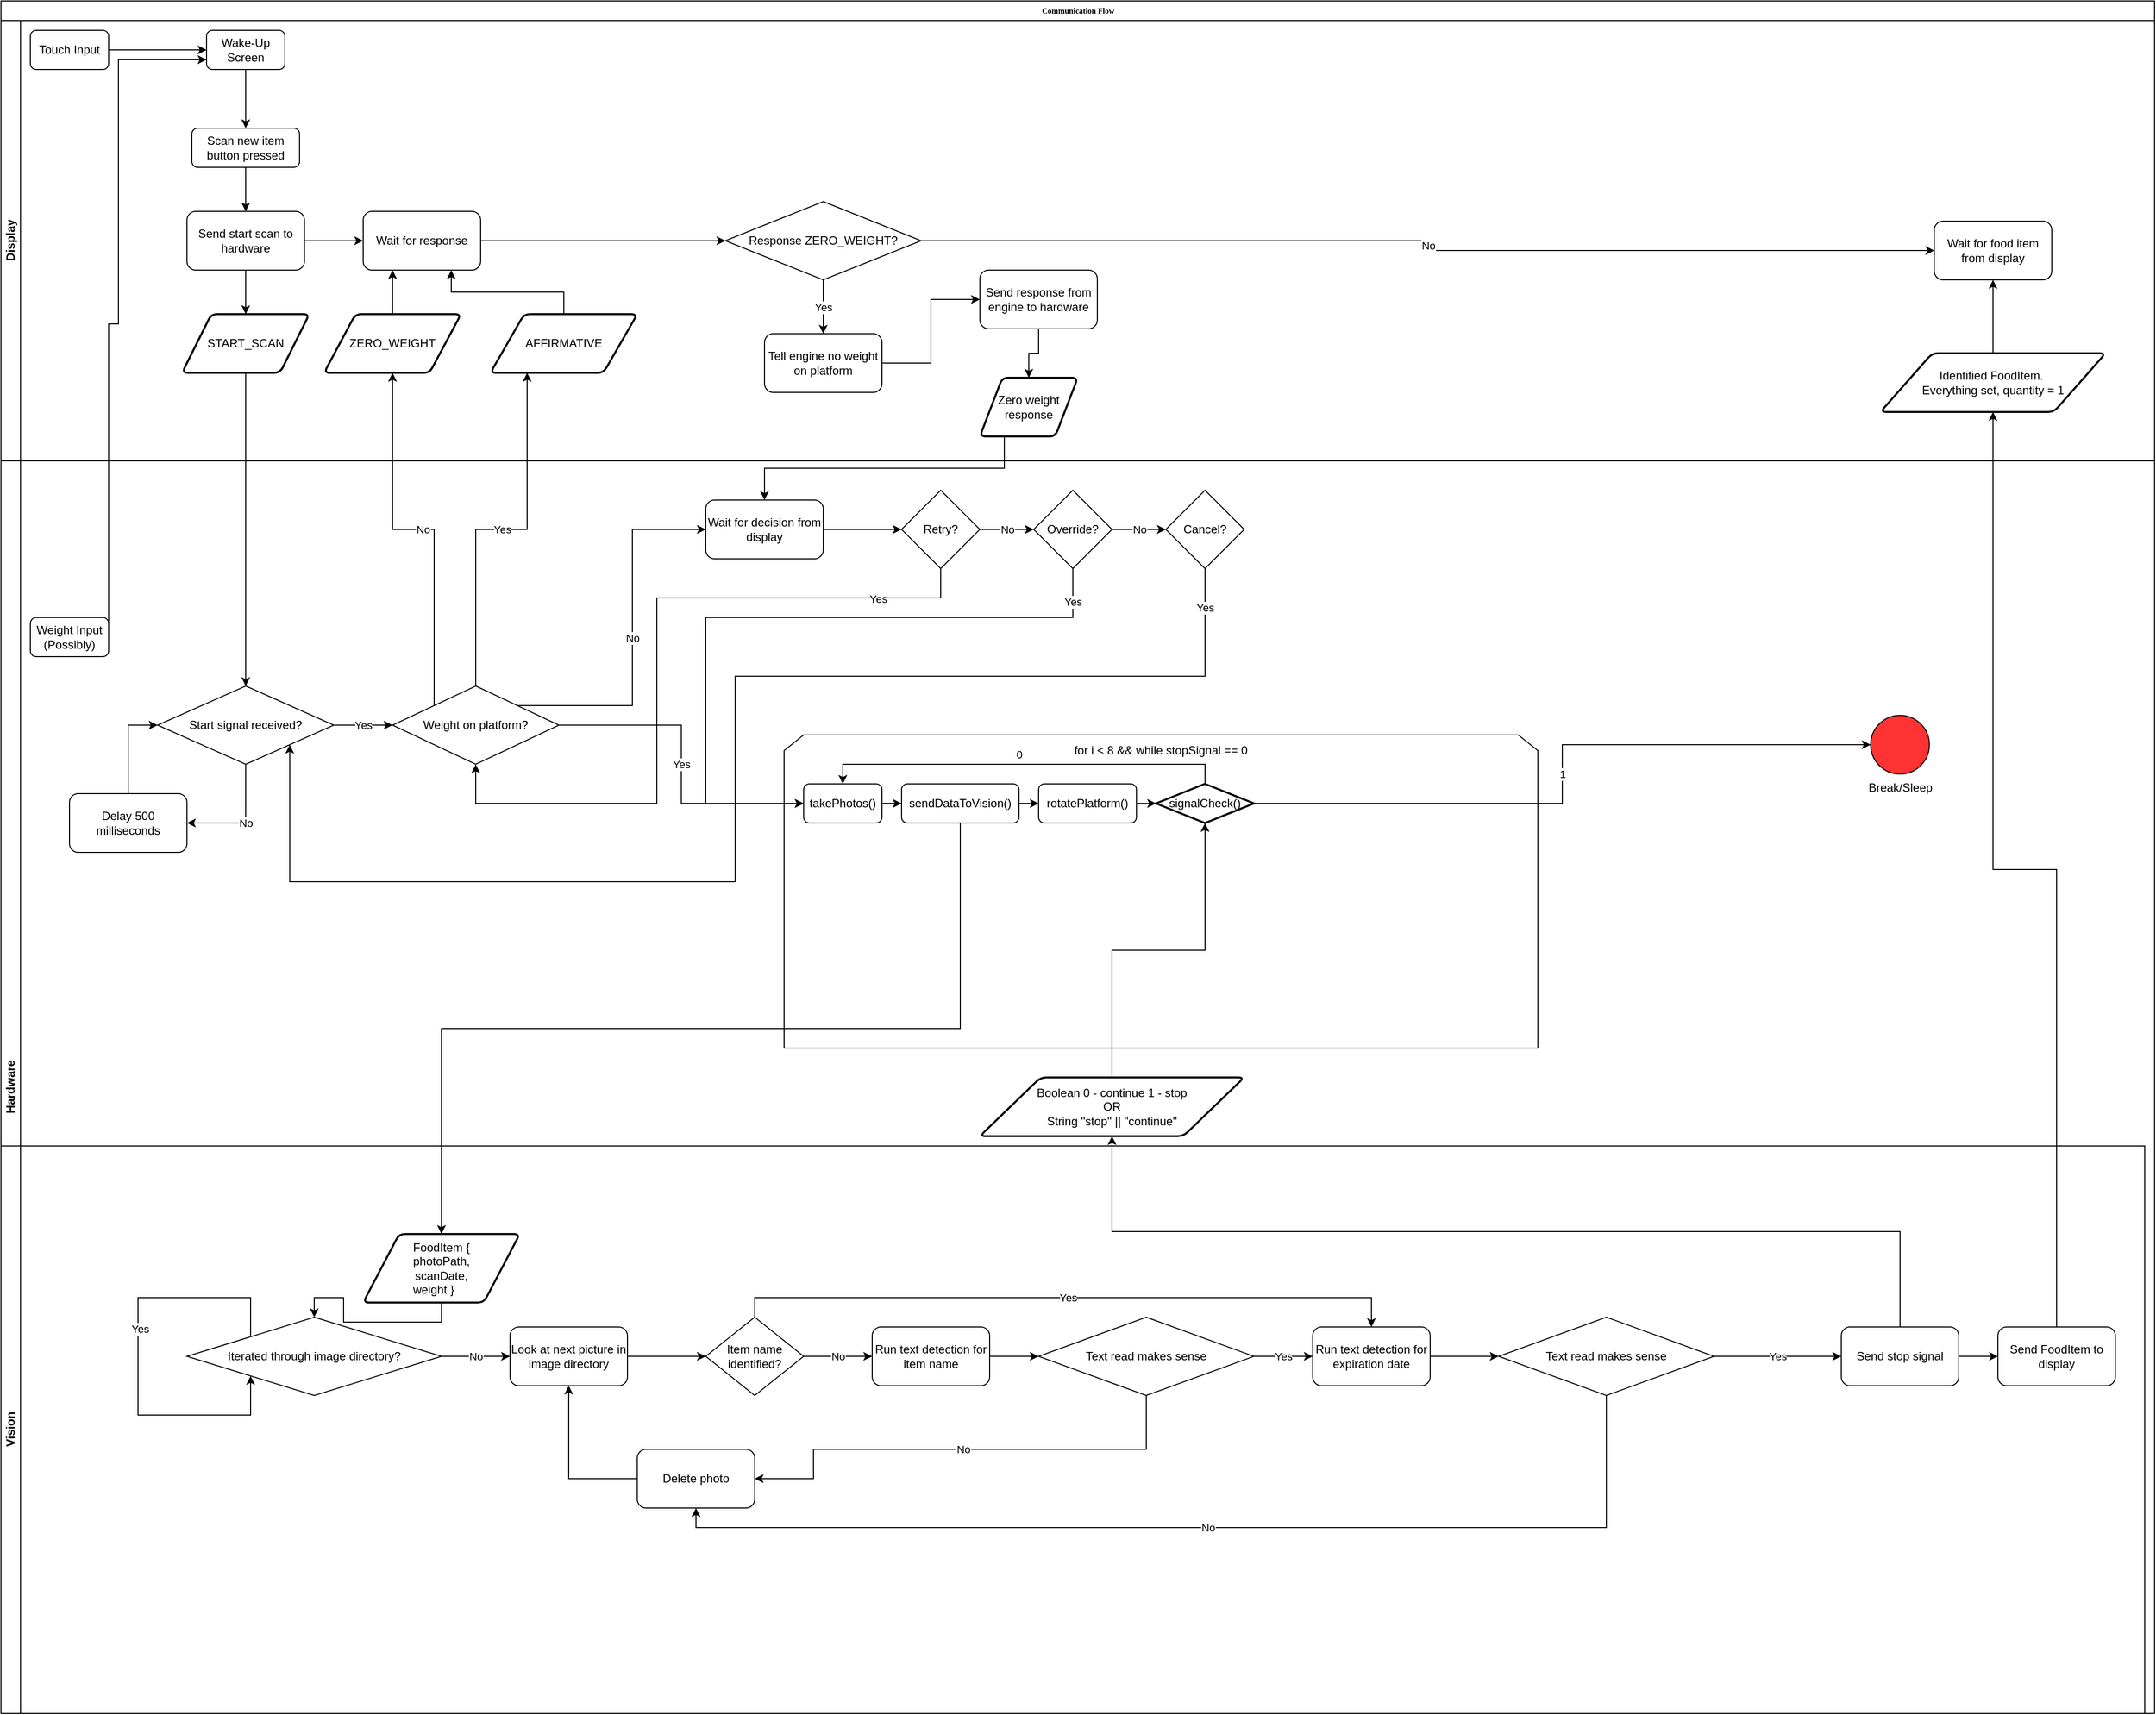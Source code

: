 <mxfile version="26.0.16">
  <diagram name="Page-1" id="c7488fd3-1785-93aa-aadb-54a6760d102a">
    <mxGraphModel dx="2893" dy="976" grid="1" gridSize="10" guides="1" tooltips="1" connect="1" arrows="1" fold="1" page="1" pageScale="1" pageWidth="1100" pageHeight="850" background="none" math="0" shadow="0">
      <root>
        <mxCell id="0" />
        <mxCell id="1" parent="0" />
        <mxCell id="2b4e8129b02d487f-1" value="Communication Flow" style="swimlane;html=1;childLayout=stackLayout;horizontal=1;startSize=20;horizontalStack=0;rounded=0;shadow=0;labelBackgroundColor=none;strokeWidth=1;fontFamily=Verdana;fontSize=8;align=center;" parent="1" vertex="1">
          <mxGeometry x="-190" y="10" width="2200" height="1750" as="geometry" />
        </mxCell>
        <mxCell id="2b4e8129b02d487f-2" value="Display" style="swimlane;html=1;startSize=20;horizontal=0;" parent="2b4e8129b02d487f-1" vertex="1">
          <mxGeometry y="20" width="2200" height="450" as="geometry" />
        </mxCell>
        <mxCell id="snoJyz_RMj4-58Zv0lQL-7" value="" style="edgeStyle=orthogonalEdgeStyle;rounded=0;orthogonalLoop=1;jettySize=auto;html=1;" parent="2b4e8129b02d487f-2" source="snoJyz_RMj4-58Zv0lQL-3" target="snoJyz_RMj4-58Zv0lQL-6" edge="1">
          <mxGeometry relative="1" as="geometry" />
        </mxCell>
        <mxCell id="snoJyz_RMj4-58Zv0lQL-3" value="Touch Input" style="rounded=1;whiteSpace=wrap;html=1;" parent="2b4e8129b02d487f-2" vertex="1">
          <mxGeometry x="30" y="10" width="80" height="40" as="geometry" />
        </mxCell>
        <mxCell id="snoJyz_RMj4-58Zv0lQL-10" value="" style="edgeStyle=orthogonalEdgeStyle;rounded=0;orthogonalLoop=1;jettySize=auto;html=1;" parent="2b4e8129b02d487f-2" source="snoJyz_RMj4-58Zv0lQL-6" target="snoJyz_RMj4-58Zv0lQL-9" edge="1">
          <mxGeometry relative="1" as="geometry" />
        </mxCell>
        <mxCell id="snoJyz_RMj4-58Zv0lQL-6" value="Wake-Up Screen" style="rounded=1;whiteSpace=wrap;html=1;" parent="2b4e8129b02d487f-2" vertex="1">
          <mxGeometry x="210" y="10" width="80" height="40" as="geometry" />
        </mxCell>
        <mxCell id="L5MZphcRV6BKSnFkt7Z3-19" style="edgeStyle=orthogonalEdgeStyle;rounded=0;orthogonalLoop=1;jettySize=auto;html=1;exitX=0.5;exitY=1;exitDx=0;exitDy=0;entryX=0.5;entryY=0;entryDx=0;entryDy=0;" edge="1" parent="2b4e8129b02d487f-2" source="snoJyz_RMj4-58Zv0lQL-9" target="L5MZphcRV6BKSnFkt7Z3-18">
          <mxGeometry relative="1" as="geometry" />
        </mxCell>
        <mxCell id="snoJyz_RMj4-58Zv0lQL-9" value="Scan new item button pressed" style="rounded=1;whiteSpace=wrap;html=1;" parent="2b4e8129b02d487f-2" vertex="1">
          <mxGeometry x="195" y="110" width="110" height="40" as="geometry" />
        </mxCell>
        <mxCell id="L5MZphcRV6BKSnFkt7Z3-36" style="edgeStyle=orthogonalEdgeStyle;rounded=0;orthogonalLoop=1;jettySize=auto;html=1;exitX=0.5;exitY=0;exitDx=0;exitDy=0;entryX=0.5;entryY=1;entryDx=0;entryDy=0;" edge="1" parent="2b4e8129b02d487f-2" source="wfJeZkwtzijaD64bfVtk-56" target="L5MZphcRV6BKSnFkt7Z3-34">
          <mxGeometry relative="1" as="geometry" />
        </mxCell>
        <mxCell id="wfJeZkwtzijaD64bfVtk-56" value="&lt;div&gt;Identified FoodItem.&amp;nbsp;&lt;/div&gt;&lt;div&gt;Everything set, quantity = 1&lt;/div&gt;" style="shape=parallelogram;html=1;strokeWidth=2;perimeter=parallelogramPerimeter;whiteSpace=wrap;rounded=1;arcSize=12;size=0.23;" parent="2b4e8129b02d487f-2" vertex="1">
          <mxGeometry x="1920" y="340" width="230" height="60" as="geometry" />
        </mxCell>
        <mxCell id="L5MZphcRV6BKSnFkt7Z3-13" value="START_SCAN" style="shape=parallelogram;html=1;strokeWidth=2;perimeter=parallelogramPerimeter;whiteSpace=wrap;rounded=1;arcSize=12;size=0.23;" vertex="1" parent="2b4e8129b02d487f-2">
          <mxGeometry x="185" y="300" width="130" height="60" as="geometry" />
        </mxCell>
        <mxCell id="L5MZphcRV6BKSnFkt7Z3-20" style="edgeStyle=orthogonalEdgeStyle;rounded=0;orthogonalLoop=1;jettySize=auto;html=1;exitX=0.5;exitY=1;exitDx=0;exitDy=0;entryX=0.5;entryY=0;entryDx=0;entryDy=0;" edge="1" parent="2b4e8129b02d487f-2" source="L5MZphcRV6BKSnFkt7Z3-18" target="L5MZphcRV6BKSnFkt7Z3-13">
          <mxGeometry relative="1" as="geometry" />
        </mxCell>
        <mxCell id="L5MZphcRV6BKSnFkt7Z3-22" style="edgeStyle=orthogonalEdgeStyle;rounded=0;orthogonalLoop=1;jettySize=auto;html=1;exitX=1;exitY=0.5;exitDx=0;exitDy=0;entryX=0;entryY=0.5;entryDx=0;entryDy=0;" edge="1" parent="2b4e8129b02d487f-2" source="L5MZphcRV6BKSnFkt7Z3-18" target="L5MZphcRV6BKSnFkt7Z3-21">
          <mxGeometry relative="1" as="geometry" />
        </mxCell>
        <mxCell id="L5MZphcRV6BKSnFkt7Z3-18" value="Send start scan to hardware" style="rounded=1;whiteSpace=wrap;html=1;" vertex="1" parent="2b4e8129b02d487f-2">
          <mxGeometry x="190" y="195" width="120" height="60" as="geometry" />
        </mxCell>
        <mxCell id="L5MZphcRV6BKSnFkt7Z3-31" style="edgeStyle=orthogonalEdgeStyle;rounded=0;orthogonalLoop=1;jettySize=auto;html=1;exitX=1;exitY=0.5;exitDx=0;exitDy=0;entryX=0;entryY=0.5;entryDx=0;entryDy=0;" edge="1" parent="2b4e8129b02d487f-2" source="L5MZphcRV6BKSnFkt7Z3-21" target="L5MZphcRV6BKSnFkt7Z3-30">
          <mxGeometry relative="1" as="geometry" />
        </mxCell>
        <mxCell id="L5MZphcRV6BKSnFkt7Z3-21" value="Wait for response" style="rounded=1;whiteSpace=wrap;html=1;" vertex="1" parent="2b4e8129b02d487f-2">
          <mxGeometry x="370" y="195" width="120" height="60" as="geometry" />
        </mxCell>
        <mxCell id="L5MZphcRV6BKSnFkt7Z3-26" style="edgeStyle=orthogonalEdgeStyle;rounded=0;orthogonalLoop=1;jettySize=auto;html=1;exitX=0.5;exitY=0;exitDx=0;exitDy=0;entryX=0.25;entryY=1;entryDx=0;entryDy=0;" edge="1" parent="2b4e8129b02d487f-2" source="L5MZphcRV6BKSnFkt7Z3-24" target="L5MZphcRV6BKSnFkt7Z3-21">
          <mxGeometry relative="1" as="geometry" />
        </mxCell>
        <mxCell id="L5MZphcRV6BKSnFkt7Z3-24" value="ZERO_WEIGHT" style="shape=parallelogram;html=1;strokeWidth=2;perimeter=parallelogramPerimeter;whiteSpace=wrap;rounded=1;arcSize=12;size=0.23;" vertex="1" parent="2b4e8129b02d487f-2">
          <mxGeometry x="330" y="300" width="140" height="60" as="geometry" />
        </mxCell>
        <mxCell id="L5MZphcRV6BKSnFkt7Z3-29" style="edgeStyle=orthogonalEdgeStyle;rounded=0;orthogonalLoop=1;jettySize=auto;html=1;exitX=0.5;exitY=0;exitDx=0;exitDy=0;entryX=0.75;entryY=1;entryDx=0;entryDy=0;" edge="1" parent="2b4e8129b02d487f-2" source="L5MZphcRV6BKSnFkt7Z3-27" target="L5MZphcRV6BKSnFkt7Z3-21">
          <mxGeometry relative="1" as="geometry" />
        </mxCell>
        <mxCell id="L5MZphcRV6BKSnFkt7Z3-27" value="AFFIRMATIVE" style="shape=parallelogram;html=1;strokeWidth=2;perimeter=parallelogramPerimeter;whiteSpace=wrap;rounded=1;arcSize=12;size=0.23;" vertex="1" parent="2b4e8129b02d487f-2">
          <mxGeometry x="500" y="300" width="150" height="60" as="geometry" />
        </mxCell>
        <mxCell id="L5MZphcRV6BKSnFkt7Z3-35" value="No" style="edgeStyle=orthogonalEdgeStyle;rounded=0;orthogonalLoop=1;jettySize=auto;html=1;exitX=1;exitY=0.5;exitDx=0;exitDy=0;entryX=0;entryY=0.5;entryDx=0;entryDy=0;" edge="1" parent="2b4e8129b02d487f-2" source="L5MZphcRV6BKSnFkt7Z3-30" target="L5MZphcRV6BKSnFkt7Z3-34">
          <mxGeometry relative="1" as="geometry" />
        </mxCell>
        <mxCell id="L5MZphcRV6BKSnFkt7Z3-38" value="Yes" style="edgeStyle=orthogonalEdgeStyle;rounded=0;orthogonalLoop=1;jettySize=auto;html=1;exitX=0.5;exitY=1;exitDx=0;exitDy=0;entryX=0.5;entryY=0;entryDx=0;entryDy=0;" edge="1" parent="2b4e8129b02d487f-2" source="L5MZphcRV6BKSnFkt7Z3-30" target="L5MZphcRV6BKSnFkt7Z3-32">
          <mxGeometry relative="1" as="geometry" />
        </mxCell>
        <mxCell id="L5MZphcRV6BKSnFkt7Z3-30" value="Response ZERO_WEIGHT?" style="rhombus;whiteSpace=wrap;html=1;" vertex="1" parent="2b4e8129b02d487f-2">
          <mxGeometry x="740" y="185" width="200" height="80" as="geometry" />
        </mxCell>
        <mxCell id="L5MZphcRV6BKSnFkt7Z3-43" style="edgeStyle=orthogonalEdgeStyle;rounded=0;orthogonalLoop=1;jettySize=auto;html=1;exitX=1;exitY=0.5;exitDx=0;exitDy=0;entryX=0;entryY=0.5;entryDx=0;entryDy=0;" edge="1" parent="2b4e8129b02d487f-2" source="L5MZphcRV6BKSnFkt7Z3-32" target="L5MZphcRV6BKSnFkt7Z3-44">
          <mxGeometry relative="1" as="geometry">
            <mxPoint x="1000" y="350" as="targetPoint" />
          </mxGeometry>
        </mxCell>
        <mxCell id="L5MZphcRV6BKSnFkt7Z3-32" value="Tell engine no weight on platform" style="rounded=1;whiteSpace=wrap;html=1;" vertex="1" parent="2b4e8129b02d487f-2">
          <mxGeometry x="780" y="320" width="120" height="60" as="geometry" />
        </mxCell>
        <mxCell id="L5MZphcRV6BKSnFkt7Z3-34" value="Wait for food item from display" style="rounded=1;whiteSpace=wrap;html=1;" vertex="1" parent="2b4e8129b02d487f-2">
          <mxGeometry x="1975" y="205" width="120" height="60" as="geometry" />
        </mxCell>
        <mxCell id="L5MZphcRV6BKSnFkt7Z3-47" style="edgeStyle=orthogonalEdgeStyle;rounded=0;orthogonalLoop=1;jettySize=auto;html=1;exitX=0.5;exitY=1;exitDx=0;exitDy=0;entryX=0.5;entryY=0;entryDx=0;entryDy=0;" edge="1" parent="2b4e8129b02d487f-2" source="L5MZphcRV6BKSnFkt7Z3-44" target="L5MZphcRV6BKSnFkt7Z3-46">
          <mxGeometry relative="1" as="geometry" />
        </mxCell>
        <mxCell id="L5MZphcRV6BKSnFkt7Z3-44" value="Send response from engine to hardware" style="rounded=1;whiteSpace=wrap;html=1;" vertex="1" parent="2b4e8129b02d487f-2">
          <mxGeometry x="1000" y="255" width="120" height="60" as="geometry" />
        </mxCell>
        <mxCell id="L5MZphcRV6BKSnFkt7Z3-46" value="Zero weight response" style="shape=parallelogram;html=1;strokeWidth=2;perimeter=parallelogramPerimeter;whiteSpace=wrap;rounded=1;arcSize=12;size=0.23;" vertex="1" parent="2b4e8129b02d487f-2">
          <mxGeometry x="1000" y="365" width="100" height="60" as="geometry" />
        </mxCell>
        <mxCell id="snoJyz_RMj4-58Zv0lQL-8" style="edgeStyle=orthogonalEdgeStyle;rounded=0;orthogonalLoop=1;jettySize=auto;html=1;exitX=1;exitY=0.5;exitDx=0;exitDy=0;entryX=0;entryY=0.75;entryDx=0;entryDy=0;" parent="2b4e8129b02d487f-1" source="snoJyz_RMj4-58Zv0lQL-5" target="snoJyz_RMj4-58Zv0lQL-6" edge="1">
          <mxGeometry relative="1" as="geometry">
            <Array as="points">
              <mxPoint x="120" y="330" />
              <mxPoint x="120" y="60" />
            </Array>
          </mxGeometry>
        </mxCell>
        <mxCell id="L5MZphcRV6BKSnFkt7Z3-15" style="edgeStyle=orthogonalEdgeStyle;rounded=0;orthogonalLoop=1;jettySize=auto;html=1;exitX=0.5;exitY=1;exitDx=0;exitDy=0;entryX=0.5;entryY=0;entryDx=0;entryDy=0;" edge="1" parent="2b4e8129b02d487f-1" source="L5MZphcRV6BKSnFkt7Z3-13" target="L5MZphcRV6BKSnFkt7Z3-4">
          <mxGeometry relative="1" as="geometry" />
        </mxCell>
        <mxCell id="L5MZphcRV6BKSnFkt7Z3-25" value="No" style="edgeStyle=orthogonalEdgeStyle;rounded=0;orthogonalLoop=1;jettySize=auto;html=1;exitX=0;exitY=0;exitDx=0;exitDy=0;entryX=0.5;entryY=1;entryDx=0;entryDy=0;" edge="1" parent="2b4e8129b02d487f-1" source="L5MZphcRV6BKSnFkt7Z3-9" target="L5MZphcRV6BKSnFkt7Z3-24">
          <mxGeometry relative="1" as="geometry" />
        </mxCell>
        <mxCell id="L5MZphcRV6BKSnFkt7Z3-28" value="Yes" style="edgeStyle=orthogonalEdgeStyle;rounded=0;orthogonalLoop=1;jettySize=auto;html=1;exitX=0.5;exitY=0;exitDx=0;exitDy=0;entryX=0.25;entryY=1;entryDx=0;entryDy=0;" edge="1" parent="2b4e8129b02d487f-1" source="L5MZphcRV6BKSnFkt7Z3-9" target="L5MZphcRV6BKSnFkt7Z3-27">
          <mxGeometry relative="1" as="geometry" />
        </mxCell>
        <mxCell id="wfJeZkwtzijaD64bfVtk-60" style="edgeStyle=orthogonalEdgeStyle;rounded=0;orthogonalLoop=1;jettySize=auto;html=1;exitX=0.5;exitY=0;exitDx=0;exitDy=0;entryX=0.5;entryY=1;entryDx=0;entryDy=0;" parent="2b4e8129b02d487f-1" source="wfJeZkwtzijaD64bfVtk-58" target="wfJeZkwtzijaD64bfVtk-56" edge="1">
          <mxGeometry relative="1" as="geometry" />
        </mxCell>
        <mxCell id="L5MZphcRV6BKSnFkt7Z3-48" style="edgeStyle=orthogonalEdgeStyle;rounded=0;orthogonalLoop=1;jettySize=auto;html=1;exitX=0.25;exitY=1;exitDx=0;exitDy=0;entryX=0.5;entryY=0;entryDx=0;entryDy=0;" edge="1" parent="2b4e8129b02d487f-1" source="L5MZphcRV6BKSnFkt7Z3-46" target="L5MZphcRV6BKSnFkt7Z3-40">
          <mxGeometry relative="1" as="geometry" />
        </mxCell>
        <mxCell id="2b4e8129b02d487f-3" value="Hardware" style="swimlane;html=1;startSize=20;horizontal=0;" parent="2b4e8129b02d487f-1" vertex="1">
          <mxGeometry y="470" width="2200" height="1280" as="geometry" />
        </mxCell>
        <mxCell id="snoJyz_RMj4-58Zv0lQL-30" value="for i &amp;lt; 8 &amp;amp;&amp;amp; while stopSignal == 0&lt;div style=&quot;forced-color-adjust: none;&quot;&gt;&lt;br&gt;&lt;/div&gt;&lt;div style=&quot;forced-color-adjust: none;&quot;&gt;&lt;br&gt;&lt;/div&gt;&lt;div style=&quot;forced-color-adjust: none;&quot;&gt;&lt;br&gt;&lt;/div&gt;&lt;div style=&quot;forced-color-adjust: none;&quot;&gt;&lt;br&gt;&lt;/div&gt;&lt;div style=&quot;forced-color-adjust: none;&quot;&gt;&lt;br&gt;&lt;/div&gt;&lt;div style=&quot;forced-color-adjust: none;&quot;&gt;&lt;br&gt;&lt;/div&gt;&lt;div style=&quot;forced-color-adjust: none;&quot;&gt;&lt;br&gt;&lt;/div&gt;&lt;div style=&quot;forced-color-adjust: none;&quot;&gt;&lt;br&gt;&lt;/div&gt;&lt;div style=&quot;forced-color-adjust: none;&quot;&gt;&lt;br&gt;&lt;/div&gt;&lt;div style=&quot;forced-color-adjust: none;&quot;&gt;&lt;br&gt;&lt;/div&gt;&lt;div style=&quot;forced-color-adjust: none;&quot;&gt;&lt;br&gt;&lt;/div&gt;&lt;div style=&quot;forced-color-adjust: none;&quot;&gt;&lt;br&gt;&lt;/div&gt;&lt;div style=&quot;forced-color-adjust: none;&quot;&gt;&lt;br&gt;&lt;/div&gt;&lt;div style=&quot;forced-color-adjust: none;&quot;&gt;&lt;br&gt;&lt;/div&gt;&lt;div style=&quot;forced-color-adjust: none;&quot;&gt;&lt;br style=&quot;forced-color-adjust: none;&quot;&gt;&lt;/div&gt;&lt;div style=&quot;forced-color-adjust: none;&quot;&gt;&lt;br style=&quot;forced-color-adjust: none;&quot;&gt;&lt;/div&gt;&lt;div style=&quot;forced-color-adjust: none;&quot;&gt;&lt;br style=&quot;forced-color-adjust: none;&quot;&gt;&lt;/div&gt;&lt;div style=&quot;forced-color-adjust: none;&quot;&gt;&lt;br style=&quot;forced-color-adjust: none;&quot;&gt;&lt;/div&gt;&lt;div style=&quot;forced-color-adjust: none;&quot;&gt;&lt;br style=&quot;forced-color-adjust: none;&quot;&gt;&lt;/div&gt;&lt;div style=&quot;forced-color-adjust: none;&quot;&gt;&lt;br&gt;&lt;/div&gt;" style="shape=loopLimit;whiteSpace=wrap;html=1;" parent="2b4e8129b02d487f-3" vertex="1">
          <mxGeometry x="800" y="280" width="770" height="320" as="geometry" />
        </mxCell>
        <mxCell id="snoJyz_RMj4-58Zv0lQL-5" value="Weight Input&lt;div&gt;(Possibly)&lt;/div&gt;" style="rounded=1;whiteSpace=wrap;html=1;" parent="2b4e8129b02d487f-3" vertex="1">
          <mxGeometry x="30" y="160" width="80" height="40" as="geometry" />
        </mxCell>
        <mxCell id="snoJyz_RMj4-58Zv0lQL-24" value="" style="edgeStyle=orthogonalEdgeStyle;rounded=0;orthogonalLoop=1;jettySize=auto;html=1;" parent="2b4e8129b02d487f-3" source="snoJyz_RMj4-58Zv0lQL-21" target="snoJyz_RMj4-58Zv0lQL-22" edge="1">
          <mxGeometry relative="1" as="geometry" />
        </mxCell>
        <mxCell id="snoJyz_RMj4-58Zv0lQL-21" value="takePhotos()" style="rounded=1;whiteSpace=wrap;html=1;" parent="2b4e8129b02d487f-3" vertex="1">
          <mxGeometry x="820" y="330" width="80" height="40" as="geometry" />
        </mxCell>
        <mxCell id="snoJyz_RMj4-58Zv0lQL-25" value="" style="edgeStyle=orthogonalEdgeStyle;rounded=0;orthogonalLoop=1;jettySize=auto;html=1;" parent="2b4e8129b02d487f-3" source="snoJyz_RMj4-58Zv0lQL-22" target="snoJyz_RMj4-58Zv0lQL-23" edge="1">
          <mxGeometry relative="1" as="geometry" />
        </mxCell>
        <mxCell id="snoJyz_RMj4-58Zv0lQL-22" value="sendDataToVision()" style="rounded=1;whiteSpace=wrap;html=1;" parent="2b4e8129b02d487f-3" vertex="1">
          <mxGeometry x="920" y="330" width="120" height="40" as="geometry" />
        </mxCell>
        <mxCell id="snoJyz_RMj4-58Zv0lQL-34" value="" style="edgeStyle=orthogonalEdgeStyle;rounded=0;orthogonalLoop=1;jettySize=auto;html=1;" parent="2b4e8129b02d487f-3" source="snoJyz_RMj4-58Zv0lQL-23" target="snoJyz_RMj4-58Zv0lQL-28" edge="1">
          <mxGeometry relative="1" as="geometry" />
        </mxCell>
        <mxCell id="snoJyz_RMj4-58Zv0lQL-23" value="rotatePlatform()" style="rounded=1;whiteSpace=wrap;html=1;" parent="2b4e8129b02d487f-3" vertex="1">
          <mxGeometry x="1060" y="330" width="100" height="40" as="geometry" />
        </mxCell>
        <mxCell id="snoJyz_RMj4-58Zv0lQL-35" value="0" style="edgeStyle=orthogonalEdgeStyle;rounded=0;orthogonalLoop=1;jettySize=auto;html=1;exitX=0.5;exitY=0;exitDx=0;exitDy=0;exitPerimeter=0;entryX=0.5;entryY=0;entryDx=0;entryDy=0;" parent="2b4e8129b02d487f-3" source="snoJyz_RMj4-58Zv0lQL-28" target="snoJyz_RMj4-58Zv0lQL-21" edge="1">
          <mxGeometry x="0.024" y="-10" relative="1" as="geometry">
            <mxPoint as="offset" />
            <Array as="points">
              <mxPoint x="1230" y="310" />
              <mxPoint x="860" y="310" />
            </Array>
          </mxGeometry>
        </mxCell>
        <mxCell id="snoJyz_RMj4-58Zv0lQL-37" value="1" style="edgeStyle=orthogonalEdgeStyle;rounded=0;orthogonalLoop=1;jettySize=auto;html=1;entryX=0;entryY=0.5;entryDx=0;entryDy=0;entryPerimeter=0;" parent="2b4e8129b02d487f-3" source="snoJyz_RMj4-58Zv0lQL-28" target="snoJyz_RMj4-58Zv0lQL-36" edge="1">
          <mxGeometry relative="1" as="geometry">
            <mxPoint x="790" y="290" as="targetPoint" />
          </mxGeometry>
        </mxCell>
        <mxCell id="snoJyz_RMj4-58Zv0lQL-28" value="signalCheck()" style="strokeWidth=2;html=1;shape=mxgraph.flowchart.decision;whiteSpace=wrap;" parent="2b4e8129b02d487f-3" vertex="1">
          <mxGeometry x="1180" y="330" width="100" height="40" as="geometry" />
        </mxCell>
        <mxCell id="snoJyz_RMj4-58Zv0lQL-36" value="Break/Sleep" style="verticalLabelPosition=bottom;verticalAlign=top;html=1;shape=mxgraph.flowchart.on-page_reference;fillColor=light-dark(#FF3333,var(--ge-dark-color, #121212));" parent="2b4e8129b02d487f-3" vertex="1">
          <mxGeometry x="1910" y="260" width="60" height="60" as="geometry" />
        </mxCell>
        <mxCell id="wfJeZkwtzijaD64bfVtk-24" value="Boolean 0 - continue 1 - stop&lt;div&gt;OR&lt;/div&gt;&lt;div&gt;String &quot;stop&quot; || &quot;continue&quot;&lt;br&gt;&lt;/div&gt;" style="shape=parallelogram;html=1;strokeWidth=2;perimeter=parallelogramPerimeter;whiteSpace=wrap;rounded=1;arcSize=12;size=0.23;" parent="2b4e8129b02d487f-3" vertex="1">
          <mxGeometry x="1000" y="630" width="270" height="60" as="geometry" />
        </mxCell>
        <mxCell id="wfJeZkwtzijaD64bfVtk-25" style="edgeStyle=orthogonalEdgeStyle;rounded=0;orthogonalLoop=1;jettySize=auto;html=1;exitX=0.5;exitY=0;exitDx=0;exitDy=0;entryX=0.5;entryY=1;entryDx=0;entryDy=0;entryPerimeter=0;" parent="2b4e8129b02d487f-3" source="wfJeZkwtzijaD64bfVtk-24" target="snoJyz_RMj4-58Zv0lQL-28" edge="1">
          <mxGeometry relative="1" as="geometry" />
        </mxCell>
        <mxCell id="L5MZphcRV6BKSnFkt7Z3-6" value="No" style="edgeStyle=orthogonalEdgeStyle;rounded=0;orthogonalLoop=1;jettySize=auto;html=1;exitX=0.5;exitY=1;exitDx=0;exitDy=0;entryX=1;entryY=0.5;entryDx=0;entryDy=0;" edge="1" parent="2b4e8129b02d487f-3" source="L5MZphcRV6BKSnFkt7Z3-4" target="L5MZphcRV6BKSnFkt7Z3-5">
          <mxGeometry relative="1" as="geometry" />
        </mxCell>
        <mxCell id="L5MZphcRV6BKSnFkt7Z3-12" value="Yes" style="edgeStyle=orthogonalEdgeStyle;rounded=0;orthogonalLoop=1;jettySize=auto;html=1;exitX=1;exitY=0.5;exitDx=0;exitDy=0;entryX=0;entryY=0.5;entryDx=0;entryDy=0;" edge="1" parent="2b4e8129b02d487f-3" source="L5MZphcRV6BKSnFkt7Z3-4" target="L5MZphcRV6BKSnFkt7Z3-9">
          <mxGeometry relative="1" as="geometry" />
        </mxCell>
        <mxCell id="L5MZphcRV6BKSnFkt7Z3-4" value="Start signal received?" style="rhombus;whiteSpace=wrap;html=1;" vertex="1" parent="2b4e8129b02d487f-3">
          <mxGeometry x="160" y="230" width="180" height="80" as="geometry" />
        </mxCell>
        <mxCell id="L5MZphcRV6BKSnFkt7Z3-7" style="edgeStyle=orthogonalEdgeStyle;rounded=0;orthogonalLoop=1;jettySize=auto;html=1;exitX=0.5;exitY=0;exitDx=0;exitDy=0;entryX=0;entryY=0.5;entryDx=0;entryDy=0;" edge="1" parent="2b4e8129b02d487f-3" source="L5MZphcRV6BKSnFkt7Z3-5" target="L5MZphcRV6BKSnFkt7Z3-4">
          <mxGeometry relative="1" as="geometry" />
        </mxCell>
        <mxCell id="L5MZphcRV6BKSnFkt7Z3-5" value="Delay 500 milliseconds" style="rounded=1;whiteSpace=wrap;html=1;" vertex="1" parent="2b4e8129b02d487f-3">
          <mxGeometry x="70" y="340" width="120" height="60" as="geometry" />
        </mxCell>
        <mxCell id="L5MZphcRV6BKSnFkt7Z3-37" value="Yes" style="edgeStyle=orthogonalEdgeStyle;rounded=0;orthogonalLoop=1;jettySize=auto;html=1;exitX=1;exitY=0.5;exitDx=0;exitDy=0;entryX=0;entryY=0.5;entryDx=0;entryDy=0;" edge="1" parent="2b4e8129b02d487f-3" source="L5MZphcRV6BKSnFkt7Z3-9" target="snoJyz_RMj4-58Zv0lQL-21">
          <mxGeometry relative="1" as="geometry" />
        </mxCell>
        <mxCell id="L5MZphcRV6BKSnFkt7Z3-41" value="No" style="edgeStyle=orthogonalEdgeStyle;rounded=0;orthogonalLoop=1;jettySize=auto;html=1;exitX=1;exitY=0;exitDx=0;exitDy=0;entryX=0;entryY=0.5;entryDx=0;entryDy=0;" edge="1" parent="2b4e8129b02d487f-3" source="L5MZphcRV6BKSnFkt7Z3-9" target="L5MZphcRV6BKSnFkt7Z3-40">
          <mxGeometry relative="1" as="geometry" />
        </mxCell>
        <mxCell id="L5MZphcRV6BKSnFkt7Z3-9" value="Weight on platform?" style="rhombus;whiteSpace=wrap;html=1;" vertex="1" parent="2b4e8129b02d487f-3">
          <mxGeometry x="400" y="230" width="170" height="80" as="geometry" />
        </mxCell>
        <mxCell id="2b4e8129b02d487f-4" value="Vision" style="swimlane;html=1;startSize=20;horizontal=0;" parent="2b4e8129b02d487f-3" vertex="1">
          <mxGeometry y="700" width="2190" height="580" as="geometry" />
        </mxCell>
        <mxCell id="wfJeZkwtzijaD64bfVtk-5" style="edgeStyle=orthogonalEdgeStyle;rounded=0;orthogonalLoop=1;jettySize=auto;html=1;exitX=0.5;exitY=1;exitDx=0;exitDy=0;entryX=0.5;entryY=0;entryDx=0;entryDy=0;" parent="2b4e8129b02d487f-4" source="wfJeZkwtzijaD64bfVtk-3" target="wfJeZkwtzijaD64bfVtk-16" edge="1">
          <mxGeometry relative="1" as="geometry">
            <mxPoint x="335" y="165" as="targetPoint" />
          </mxGeometry>
        </mxCell>
        <mxCell id="wfJeZkwtzijaD64bfVtk-3" value="&lt;div&gt;FoodItem {&lt;/div&gt;&lt;div&gt;photoPath,&lt;/div&gt;&lt;div&gt;scanDate,&lt;/div&gt;&lt;div style=&quot;text-align: left;&quot;&gt;weight }&lt;/div&gt;" style="shape=parallelogram;html=1;strokeWidth=2;perimeter=parallelogramPerimeter;whiteSpace=wrap;rounded=1;arcSize=12;size=0.23;" parent="2b4e8129b02d487f-4" vertex="1">
          <mxGeometry x="370" y="90" width="160" height="70" as="geometry" />
        </mxCell>
        <mxCell id="wfJeZkwtzijaD64bfVtk-37" value="No" style="edgeStyle=orthogonalEdgeStyle;rounded=0;orthogonalLoop=1;jettySize=auto;html=1;exitX=1;exitY=0.5;exitDx=0;exitDy=0;entryX=0;entryY=0.5;entryDx=0;entryDy=0;" parent="2b4e8129b02d487f-4" source="wfJeZkwtzijaD64bfVtk-16" target="wfJeZkwtzijaD64bfVtk-36" edge="1">
          <mxGeometry relative="1" as="geometry" />
        </mxCell>
        <mxCell id="wfJeZkwtzijaD64bfVtk-16" value="Iterated through image directory?" style="rhombus;whiteSpace=wrap;html=1;" parent="2b4e8129b02d487f-4" vertex="1">
          <mxGeometry x="190" y="175" width="260" height="80" as="geometry" />
        </mxCell>
        <mxCell id="wfJeZkwtzijaD64bfVtk-21" style="edgeStyle=orthogonalEdgeStyle;rounded=0;orthogonalLoop=1;jettySize=auto;html=1;exitX=0;exitY=0;exitDx=0;exitDy=0;entryX=0;entryY=1;entryDx=0;entryDy=0;" parent="2b4e8129b02d487f-4" source="wfJeZkwtzijaD64bfVtk-16" target="wfJeZkwtzijaD64bfVtk-16" edge="1">
          <mxGeometry relative="1" as="geometry">
            <Array as="points">
              <mxPoint x="255" y="155" />
              <mxPoint x="140" y="155" />
              <mxPoint x="140" y="275" />
              <mxPoint x="255" y="275" />
            </Array>
          </mxGeometry>
        </mxCell>
        <mxCell id="wfJeZkwtzijaD64bfVtk-22" value="Yes" style="edgeLabel;html=1;align=center;verticalAlign=middle;resizable=0;points=[];" parent="wfJeZkwtzijaD64bfVtk-21" vertex="1" connectable="0">
          <mxGeometry x="-0.132" y="2" relative="1" as="geometry">
            <mxPoint as="offset" />
          </mxGeometry>
        </mxCell>
        <mxCell id="wfJeZkwtzijaD64bfVtk-59" style="edgeStyle=orthogonalEdgeStyle;rounded=0;orthogonalLoop=1;jettySize=auto;html=1;exitX=1;exitY=0.5;exitDx=0;exitDy=0;entryX=0;entryY=0.5;entryDx=0;entryDy=0;" parent="2b4e8129b02d487f-4" source="wfJeZkwtzijaD64bfVtk-23" target="wfJeZkwtzijaD64bfVtk-58" edge="1">
          <mxGeometry relative="1" as="geometry" />
        </mxCell>
        <mxCell id="wfJeZkwtzijaD64bfVtk-23" value="Send stop signal" style="rounded=1;whiteSpace=wrap;html=1;" parent="2b4e8129b02d487f-4" vertex="1">
          <mxGeometry x="1880" y="185" width="120" height="60" as="geometry" />
        </mxCell>
        <mxCell id="wfJeZkwtzijaD64bfVtk-34" style="edgeStyle=orthogonalEdgeStyle;rounded=0;orthogonalLoop=1;jettySize=auto;html=1;exitX=1;exitY=0.5;exitDx=0;exitDy=0;entryX=0;entryY=0.5;entryDx=0;entryDy=0;" parent="2b4e8129b02d487f-4" source="wfJeZkwtzijaD64bfVtk-32" target="wfJeZkwtzijaD64bfVtk-33" edge="1">
          <mxGeometry relative="1" as="geometry" />
        </mxCell>
        <mxCell id="wfJeZkwtzijaD64bfVtk-32" value="Run text detection for item name" style="rounded=1;whiteSpace=wrap;html=1;" parent="2b4e8129b02d487f-4" vertex="1">
          <mxGeometry x="890" y="185" width="120" height="60" as="geometry" />
        </mxCell>
        <mxCell id="wfJeZkwtzijaD64bfVtk-39" value="No" style="edgeStyle=orthogonalEdgeStyle;rounded=0;orthogonalLoop=1;jettySize=auto;html=1;exitX=0.5;exitY=1;exitDx=0;exitDy=0;entryX=1;entryY=0.5;entryDx=0;entryDy=0;" parent="2b4e8129b02d487f-4" source="wfJeZkwtzijaD64bfVtk-33" target="wfJeZkwtzijaD64bfVtk-52" edge="1">
          <mxGeometry relative="1" as="geometry">
            <mxPoint x="720" y="270" as="targetPoint" />
            <Array as="points">
              <mxPoint x="1170" y="310" />
              <mxPoint x="830" y="310" />
              <mxPoint x="830" y="340" />
            </Array>
          </mxGeometry>
        </mxCell>
        <mxCell id="wfJeZkwtzijaD64bfVtk-33" value="Text read makes sense" style="rhombus;whiteSpace=wrap;html=1;" parent="2b4e8129b02d487f-4" vertex="1">
          <mxGeometry x="1060" y="175" width="220" height="80" as="geometry" />
        </mxCell>
        <mxCell id="wfJeZkwtzijaD64bfVtk-46" style="edgeStyle=orthogonalEdgeStyle;rounded=0;orthogonalLoop=1;jettySize=auto;html=1;exitX=1;exitY=0.5;exitDx=0;exitDy=0;entryX=0;entryY=0.5;entryDx=0;entryDy=0;" parent="2b4e8129b02d487f-4" source="wfJeZkwtzijaD64bfVtk-36" target="wfJeZkwtzijaD64bfVtk-43" edge="1">
          <mxGeometry relative="1" as="geometry" />
        </mxCell>
        <mxCell id="wfJeZkwtzijaD64bfVtk-36" value="Look at next picture in image directory" style="rounded=1;whiteSpace=wrap;html=1;" parent="2b4e8129b02d487f-4" vertex="1">
          <mxGeometry x="520" y="185" width="120" height="60" as="geometry" />
        </mxCell>
        <mxCell id="wfJeZkwtzijaD64bfVtk-41" value="Yes" style="edgeStyle=orthogonalEdgeStyle;rounded=0;orthogonalLoop=1;jettySize=auto;html=1;exitX=1;exitY=0.5;exitDx=0;exitDy=0;entryX=0;entryY=0.5;entryDx=0;entryDy=0;" parent="2b4e8129b02d487f-4" source="wfJeZkwtzijaD64bfVtk-33" target="wfJeZkwtzijaD64bfVtk-42" edge="1">
          <mxGeometry relative="1" as="geometry">
            <mxPoint x="1430" y="215" as="targetPoint" />
          </mxGeometry>
        </mxCell>
        <mxCell id="wfJeZkwtzijaD64bfVtk-49" style="edgeStyle=orthogonalEdgeStyle;rounded=0;orthogonalLoop=1;jettySize=auto;html=1;exitX=1;exitY=0.5;exitDx=0;exitDy=0;entryX=0;entryY=0.5;entryDx=0;entryDy=0;" parent="2b4e8129b02d487f-4" source="wfJeZkwtzijaD64bfVtk-42" target="wfJeZkwtzijaD64bfVtk-48" edge="1">
          <mxGeometry relative="1" as="geometry" />
        </mxCell>
        <mxCell id="wfJeZkwtzijaD64bfVtk-42" value="Run text detection for expiration date" style="rounded=1;whiteSpace=wrap;html=1;" parent="2b4e8129b02d487f-4" vertex="1">
          <mxGeometry x="1340" y="185" width="120" height="60" as="geometry" />
        </mxCell>
        <mxCell id="wfJeZkwtzijaD64bfVtk-44" value="No" style="edgeStyle=orthogonalEdgeStyle;rounded=0;orthogonalLoop=1;jettySize=auto;html=1;exitX=1;exitY=0.5;exitDx=0;exitDy=0;entryX=0;entryY=0.5;entryDx=0;entryDy=0;" parent="2b4e8129b02d487f-4" source="wfJeZkwtzijaD64bfVtk-43" target="wfJeZkwtzijaD64bfVtk-32" edge="1">
          <mxGeometry relative="1" as="geometry" />
        </mxCell>
        <mxCell id="wfJeZkwtzijaD64bfVtk-45" value="Yes" style="edgeStyle=orthogonalEdgeStyle;rounded=0;orthogonalLoop=1;jettySize=auto;html=1;exitX=0.5;exitY=0;exitDx=0;exitDy=0;entryX=0.5;entryY=0;entryDx=0;entryDy=0;" parent="2b4e8129b02d487f-4" source="wfJeZkwtzijaD64bfVtk-43" target="wfJeZkwtzijaD64bfVtk-42" edge="1">
          <mxGeometry relative="1" as="geometry" />
        </mxCell>
        <mxCell id="wfJeZkwtzijaD64bfVtk-43" value="Item name identified?" style="rhombus;whiteSpace=wrap;html=1;" parent="2b4e8129b02d487f-4" vertex="1">
          <mxGeometry x="720" y="175" width="100" height="80" as="geometry" />
        </mxCell>
        <mxCell id="wfJeZkwtzijaD64bfVtk-50" value="No" style="edgeStyle=orthogonalEdgeStyle;rounded=0;orthogonalLoop=1;jettySize=auto;html=1;exitX=0.5;exitY=1;exitDx=0;exitDy=0;entryX=0.5;entryY=1;entryDx=0;entryDy=0;" parent="2b4e8129b02d487f-4" source="wfJeZkwtzijaD64bfVtk-48" target="wfJeZkwtzijaD64bfVtk-52" edge="1">
          <mxGeometry relative="1" as="geometry">
            <Array as="points">
              <mxPoint x="1640" y="390" />
              <mxPoint x="710" y="390" />
            </Array>
          </mxGeometry>
        </mxCell>
        <mxCell id="wfJeZkwtzijaD64bfVtk-51" value="Yes" style="edgeStyle=orthogonalEdgeStyle;rounded=0;orthogonalLoop=1;jettySize=auto;html=1;exitX=1;exitY=0.5;exitDx=0;exitDy=0;entryX=0;entryY=0.5;entryDx=0;entryDy=0;" parent="2b4e8129b02d487f-4" source="wfJeZkwtzijaD64bfVtk-48" target="wfJeZkwtzijaD64bfVtk-23" edge="1">
          <mxGeometry relative="1" as="geometry" />
        </mxCell>
        <mxCell id="wfJeZkwtzijaD64bfVtk-48" value="Text read makes sense" style="rhombus;whiteSpace=wrap;html=1;" parent="2b4e8129b02d487f-4" vertex="1">
          <mxGeometry x="1530" y="175" width="220" height="80" as="geometry" />
        </mxCell>
        <mxCell id="wfJeZkwtzijaD64bfVtk-53" style="edgeStyle=orthogonalEdgeStyle;rounded=0;orthogonalLoop=1;jettySize=auto;html=1;exitX=0;exitY=0.5;exitDx=0;exitDy=0;entryX=0.5;entryY=1;entryDx=0;entryDy=0;" parent="2b4e8129b02d487f-4" source="wfJeZkwtzijaD64bfVtk-52" target="wfJeZkwtzijaD64bfVtk-36" edge="1">
          <mxGeometry relative="1" as="geometry" />
        </mxCell>
        <mxCell id="wfJeZkwtzijaD64bfVtk-52" value="Delete photo" style="rounded=1;whiteSpace=wrap;html=1;" parent="2b4e8129b02d487f-4" vertex="1">
          <mxGeometry x="650" y="310" width="120" height="60" as="geometry" />
        </mxCell>
        <mxCell id="wfJeZkwtzijaD64bfVtk-58" value="Send FoodItem to display" style="rounded=1;whiteSpace=wrap;html=1;" parent="2b4e8129b02d487f-4" vertex="1">
          <mxGeometry x="2040" y="185" width="120" height="60" as="geometry" />
        </mxCell>
        <mxCell id="wfJeZkwtzijaD64bfVtk-4" style="edgeStyle=orthogonalEdgeStyle;rounded=0;orthogonalLoop=1;jettySize=auto;html=1;exitX=0.5;exitY=1;exitDx=0;exitDy=0;entryX=0.5;entryY=0;entryDx=0;entryDy=0;" parent="2b4e8129b02d487f-3" source="snoJyz_RMj4-58Zv0lQL-22" target="wfJeZkwtzijaD64bfVtk-3" edge="1">
          <mxGeometry relative="1" as="geometry" />
        </mxCell>
        <mxCell id="wfJeZkwtzijaD64bfVtk-26" style="edgeStyle=orthogonalEdgeStyle;rounded=0;orthogonalLoop=1;jettySize=auto;html=1;exitX=0.5;exitY=0;exitDx=0;exitDy=0;entryX=0.5;entryY=1;entryDx=0;entryDy=0;" parent="2b4e8129b02d487f-3" source="wfJeZkwtzijaD64bfVtk-23" target="wfJeZkwtzijaD64bfVtk-24" edge="1">
          <mxGeometry relative="1" as="geometry" />
        </mxCell>
        <mxCell id="L5MZphcRV6BKSnFkt7Z3-50" style="edgeStyle=orthogonalEdgeStyle;rounded=0;orthogonalLoop=1;jettySize=auto;html=1;exitX=1;exitY=0.5;exitDx=0;exitDy=0;entryX=0;entryY=0.5;entryDx=0;entryDy=0;" edge="1" parent="2b4e8129b02d487f-3" source="L5MZphcRV6BKSnFkt7Z3-40" target="L5MZphcRV6BKSnFkt7Z3-49">
          <mxGeometry relative="1" as="geometry" />
        </mxCell>
        <mxCell id="L5MZphcRV6BKSnFkt7Z3-40" value="Wait for decision from display" style="rounded=1;whiteSpace=wrap;html=1;" vertex="1" parent="2b4e8129b02d487f-3">
          <mxGeometry x="720" y="40" width="120" height="60" as="geometry" />
        </mxCell>
        <mxCell id="L5MZphcRV6BKSnFkt7Z3-51" style="edgeStyle=orthogonalEdgeStyle;rounded=0;orthogonalLoop=1;jettySize=auto;html=1;exitX=0.5;exitY=1;exitDx=0;exitDy=0;entryX=0.5;entryY=1;entryDx=0;entryDy=0;" edge="1" parent="2b4e8129b02d487f-3" source="L5MZphcRV6BKSnFkt7Z3-49" target="L5MZphcRV6BKSnFkt7Z3-9">
          <mxGeometry relative="1" as="geometry">
            <Array as="points">
              <mxPoint x="960" y="140" />
              <mxPoint x="670" y="140" />
              <mxPoint x="670" y="350" />
              <mxPoint x="485" y="350" />
            </Array>
          </mxGeometry>
        </mxCell>
        <mxCell id="L5MZphcRV6BKSnFkt7Z3-60" value="Yes" style="edgeLabel;html=1;align=center;verticalAlign=middle;resizable=0;points=[];" vertex="1" connectable="0" parent="L5MZphcRV6BKSnFkt7Z3-51">
          <mxGeometry x="-0.751" y="1" relative="1" as="geometry">
            <mxPoint as="offset" />
          </mxGeometry>
        </mxCell>
        <mxCell id="L5MZphcRV6BKSnFkt7Z3-55" value="No" style="edgeStyle=orthogonalEdgeStyle;rounded=0;orthogonalLoop=1;jettySize=auto;html=1;exitX=1;exitY=0.5;exitDx=0;exitDy=0;entryX=0;entryY=0.5;entryDx=0;entryDy=0;" edge="1" parent="2b4e8129b02d487f-3" source="L5MZphcRV6BKSnFkt7Z3-49" target="L5MZphcRV6BKSnFkt7Z3-54">
          <mxGeometry relative="1" as="geometry" />
        </mxCell>
        <mxCell id="L5MZphcRV6BKSnFkt7Z3-49" value="Retry?" style="rhombus;whiteSpace=wrap;html=1;" vertex="1" parent="2b4e8129b02d487f-3">
          <mxGeometry x="920" y="30" width="80" height="80" as="geometry" />
        </mxCell>
        <mxCell id="L5MZphcRV6BKSnFkt7Z3-56" style="edgeStyle=orthogonalEdgeStyle;rounded=0;orthogonalLoop=1;jettySize=auto;html=1;exitX=0.5;exitY=1;exitDx=0;exitDy=0;entryX=0;entryY=0.5;entryDx=0;entryDy=0;" edge="1" parent="2b4e8129b02d487f-3" source="L5MZphcRV6BKSnFkt7Z3-54" target="snoJyz_RMj4-58Zv0lQL-21">
          <mxGeometry relative="1" as="geometry">
            <Array as="points">
              <mxPoint x="1095" y="160" />
              <mxPoint x="720" y="160" />
              <mxPoint x="720" y="350" />
            </Array>
          </mxGeometry>
        </mxCell>
        <mxCell id="L5MZphcRV6BKSnFkt7Z3-57" value="Yes" style="edgeLabel;html=1;align=center;verticalAlign=middle;resizable=0;points=[];" vertex="1" connectable="0" parent="L5MZphcRV6BKSnFkt7Z3-56">
          <mxGeometry x="-0.906" relative="1" as="geometry">
            <mxPoint as="offset" />
          </mxGeometry>
        </mxCell>
        <mxCell id="L5MZphcRV6BKSnFkt7Z3-59" value="No" style="edgeStyle=orthogonalEdgeStyle;rounded=0;orthogonalLoop=1;jettySize=auto;html=1;exitX=1;exitY=0.5;exitDx=0;exitDy=0;entryX=0;entryY=0.5;entryDx=0;entryDy=0;" edge="1" parent="2b4e8129b02d487f-3" source="L5MZphcRV6BKSnFkt7Z3-54" target="L5MZphcRV6BKSnFkt7Z3-58">
          <mxGeometry relative="1" as="geometry" />
        </mxCell>
        <mxCell id="L5MZphcRV6BKSnFkt7Z3-54" value="Override?" style="rhombus;whiteSpace=wrap;html=1;" vertex="1" parent="2b4e8129b02d487f-3">
          <mxGeometry x="1055" y="30" width="80" height="80" as="geometry" />
        </mxCell>
        <mxCell id="L5MZphcRV6BKSnFkt7Z3-61" style="edgeStyle=orthogonalEdgeStyle;rounded=0;orthogonalLoop=1;jettySize=auto;html=1;exitX=0.5;exitY=1;exitDx=0;exitDy=0;entryX=1;entryY=1;entryDx=0;entryDy=0;" edge="1" parent="2b4e8129b02d487f-3" source="L5MZphcRV6BKSnFkt7Z3-58" target="L5MZphcRV6BKSnFkt7Z3-4">
          <mxGeometry relative="1" as="geometry">
            <Array as="points">
              <mxPoint x="1230" y="220" />
              <mxPoint x="750" y="220" />
              <mxPoint x="750" y="430" />
              <mxPoint x="295" y="430" />
            </Array>
          </mxGeometry>
        </mxCell>
        <mxCell id="L5MZphcRV6BKSnFkt7Z3-62" value="Yes" style="edgeLabel;html=1;align=center;verticalAlign=middle;resizable=0;points=[];" vertex="1" connectable="0" parent="L5MZphcRV6BKSnFkt7Z3-61">
          <mxGeometry x="-0.943" relative="1" as="geometry">
            <mxPoint as="offset" />
          </mxGeometry>
        </mxCell>
        <mxCell id="L5MZphcRV6BKSnFkt7Z3-58" value="Cancel?" style="rhombus;whiteSpace=wrap;html=1;" vertex="1" parent="2b4e8129b02d487f-3">
          <mxGeometry x="1190" y="30" width="80" height="80" as="geometry" />
        </mxCell>
      </root>
    </mxGraphModel>
  </diagram>
</mxfile>
